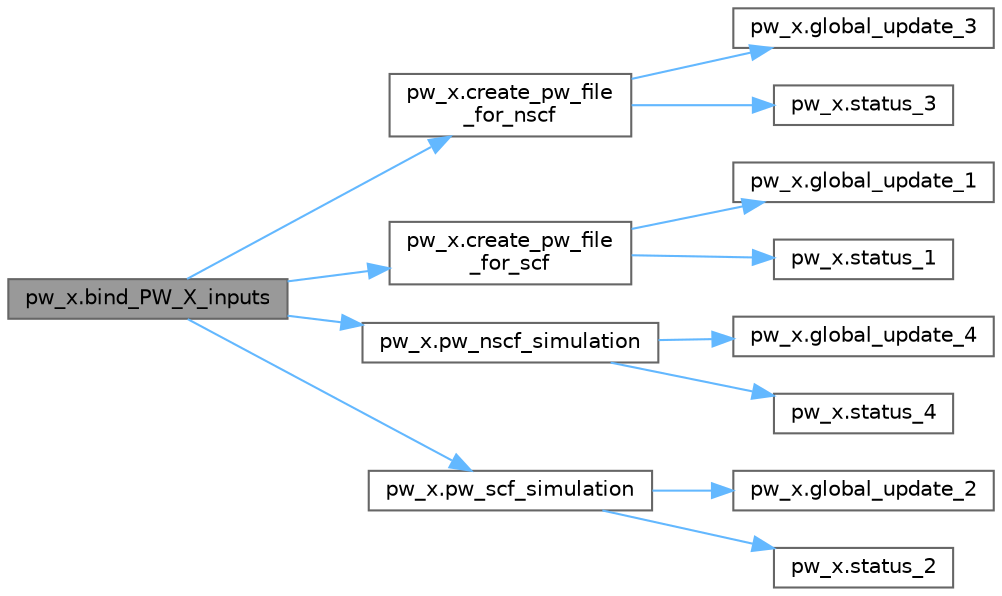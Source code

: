 digraph "pw_x.bind_PW_X_inputs"
{
 // LATEX_PDF_SIZE
  bgcolor="transparent";
  edge [fontname=Helvetica,fontsize=10,labelfontname=Helvetica,labelfontsize=10];
  node [fontname=Helvetica,fontsize=10,shape=box,height=0.2,width=0.4];
  rankdir="LR";
  Node1 [label="pw_x.bind_PW_X_inputs",height=0.2,width=0.4,color="gray40", fillcolor="grey60", style="filled", fontcolor="black",tooltip=" "];
  Node1 -> Node2 [color="steelblue1",style="solid"];
  Node2 [label="pw_x.create_pw_file\l_for_nscf",height=0.2,width=0.4,color="grey40", fillcolor="white", style="filled",URL="$d8/dbc/namespacepw__x.html#a1a627222ac50e7df2eaae513b2857c56",tooltip=" "];
  Node2 -> Node3 [color="steelblue1",style="solid"];
  Node3 [label="pw_x.global_update_3",height=0.2,width=0.4,color="grey40", fillcolor="white", style="filled",URL="$d8/dbc/namespacepw__x.html#a669f701ff37a839638217ff6f31a9cf3",tooltip="('CREATING PW NSCF INPUT FILE')"];
  Node2 -> Node4 [color="steelblue1",style="solid"];
  Node4 [label="pw_x.status_3",height=0.2,width=0.4,color="grey40", fillcolor="white", style="filled",URL="$d8/dbc/namespacepw__x.html#a88245672a70034598faeb917a0ca8da5",tooltip="('CREATING PW NSCF INPUT FILE')"];
  Node1 -> Node5 [color="steelblue1",style="solid"];
  Node5 [label="pw_x.create_pw_file\l_for_scf",height=0.2,width=0.4,color="grey40", fillcolor="white", style="filled",URL="$d8/dbc/namespacepw__x.html#ac256dfa57fcf2b4e1923ab8bdb464c7f",tooltip=" "];
  Node5 -> Node6 [color="steelblue1",style="solid"];
  Node6 [label="pw_x.global_update_1",height=0.2,width=0.4,color="grey40", fillcolor="white", style="filled",URL="$d8/dbc/namespacepw__x.html#a2fbb803ce60578595b0f4acd086a7605",tooltip="('CREATING PW SCF INPUT FILE')"];
  Node5 -> Node7 [color="steelblue1",style="solid"];
  Node7 [label="pw_x.status_1",height=0.2,width=0.4,color="grey40", fillcolor="white", style="filled",URL="$d8/dbc/namespacepw__x.html#a412847739d76b0ca847f668ccdef1f65",tooltip="('CREATING PW SCF INPUT FILE')"];
  Node1 -> Node8 [color="steelblue1",style="solid"];
  Node8 [label="pw_x.pw_nscf_simulation",height=0.2,width=0.4,color="grey40", fillcolor="white", style="filled",URL="$d8/dbc/namespacepw__x.html#a68a756e7404ef27e498479e126328e30",tooltip=" "];
  Node8 -> Node9 [color="steelblue1",style="solid"];
  Node9 [label="pw_x.global_update_4",height=0.2,width=0.4,color="grey40", fillcolor="white", style="filled",URL="$d8/dbc/namespacepw__x.html#ae12ff6fd3bcf38ca8dd2c57f2cebbe5d",tooltip="('STARTED PW SCF SIMULATION')"];
  Node8 -> Node10 [color="steelblue1",style="solid"];
  Node10 [label="pw_x.status_4",height=0.2,width=0.4,color="grey40", fillcolor="white", style="filled",URL="$d8/dbc/namespacepw__x.html#a2aeb26fd07efad14e084652af6b9f13c",tooltip="STARTED PW SCF SIMULATION."];
  Node1 -> Node11 [color="steelblue1",style="solid"];
  Node11 [label="pw_x.pw_scf_simulation",height=0.2,width=0.4,color="grey40", fillcolor="white", style="filled",URL="$d8/dbc/namespacepw__x.html#a492463a253d7dfb8a6ad1366eac7dd0f",tooltip=" "];
  Node11 -> Node12 [color="steelblue1",style="solid"];
  Node12 [label="pw_x.global_update_2",height=0.2,width=0.4,color="grey40", fillcolor="white", style="filled",URL="$d8/dbc/namespacepw__x.html#a10ea48c4fa1a51bae22964f84e31ab3e",tooltip="('STARTED PW SCF SIMULATION')"];
  Node11 -> Node13 [color="steelblue1",style="solid"];
  Node13 [label="pw_x.status_2",height=0.2,width=0.4,color="grey40", fillcolor="white", style="filled",URL="$d8/dbc/namespacepw__x.html#a301c60dd054e7fd5990f764fc23604be",tooltip="('STARTED PW SCF SIMULATION')"];
}
